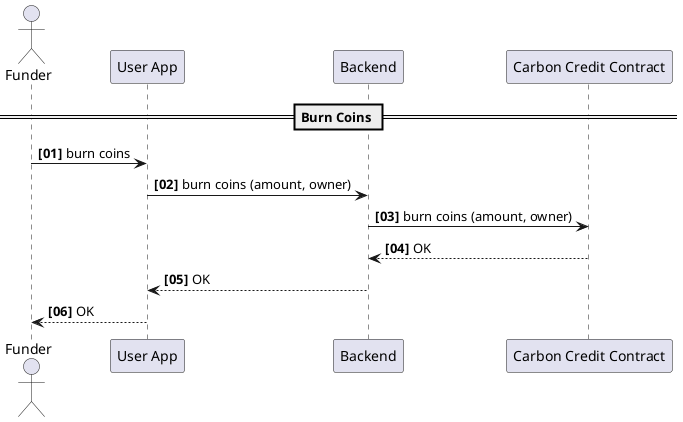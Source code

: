 @startuml
autonumber "<b>[00]"

actor "Funder" as FUND
participant "User App" as UAPP
participant "Backend" as BACK
participant "Carbon Credit Contract" as CCCO


== Burn Coins ==

FUND -> UAPP: burn coins
UAPP -> BACK: burn coins (amount, owner)
BACK -> CCCO: burn coins (amount, owner)
CCCO --> BACK: OK
BACK --> UAPP: OK
UAPP --> FUND: OK

@enduml